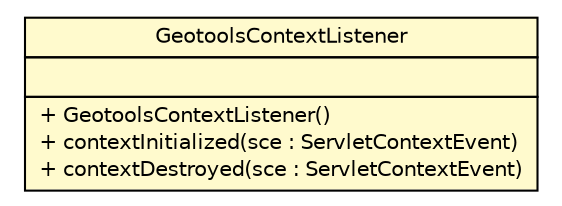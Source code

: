 #!/usr/local/bin/dot
#
# Class diagram 
# Generated by UMLGraph version R5_6-24-gf6e263 (http://www.umlgraph.org/)
#

digraph G {
	edge [fontname="Helvetica",fontsize=10,labelfontname="Helvetica",labelfontsize=10];
	node [fontname="Helvetica",fontsize=10,shape=plaintext];
	nodesep=0.25;
	ranksep=0.5;
	// nl.b3p.brmo.web.geotools.GeotoolsContextListener
	c1453 [label=<<table title="nl.b3p.brmo.web.geotools.GeotoolsContextListener" border="0" cellborder="1" cellspacing="0" cellpadding="2" port="p" bgcolor="lemonChiffon" href="./GeotoolsContextListener.html">
		<tr><td><table border="0" cellspacing="0" cellpadding="1">
<tr><td align="center" balign="center"> GeotoolsContextListener </td></tr>
		</table></td></tr>
		<tr><td><table border="0" cellspacing="0" cellpadding="1">
<tr><td align="left" balign="left">  </td></tr>
		</table></td></tr>
		<tr><td><table border="0" cellspacing="0" cellpadding="1">
<tr><td align="left" balign="left"> + GeotoolsContextListener() </td></tr>
<tr><td align="left" balign="left"> + contextInitialized(sce : ServletContextEvent) </td></tr>
<tr><td align="left" balign="left"> + contextDestroyed(sce : ServletContextEvent) </td></tr>
		</table></td></tr>
		</table>>, URL="./GeotoolsContextListener.html", fontname="Helvetica", fontcolor="black", fontsize=10.0];
}


